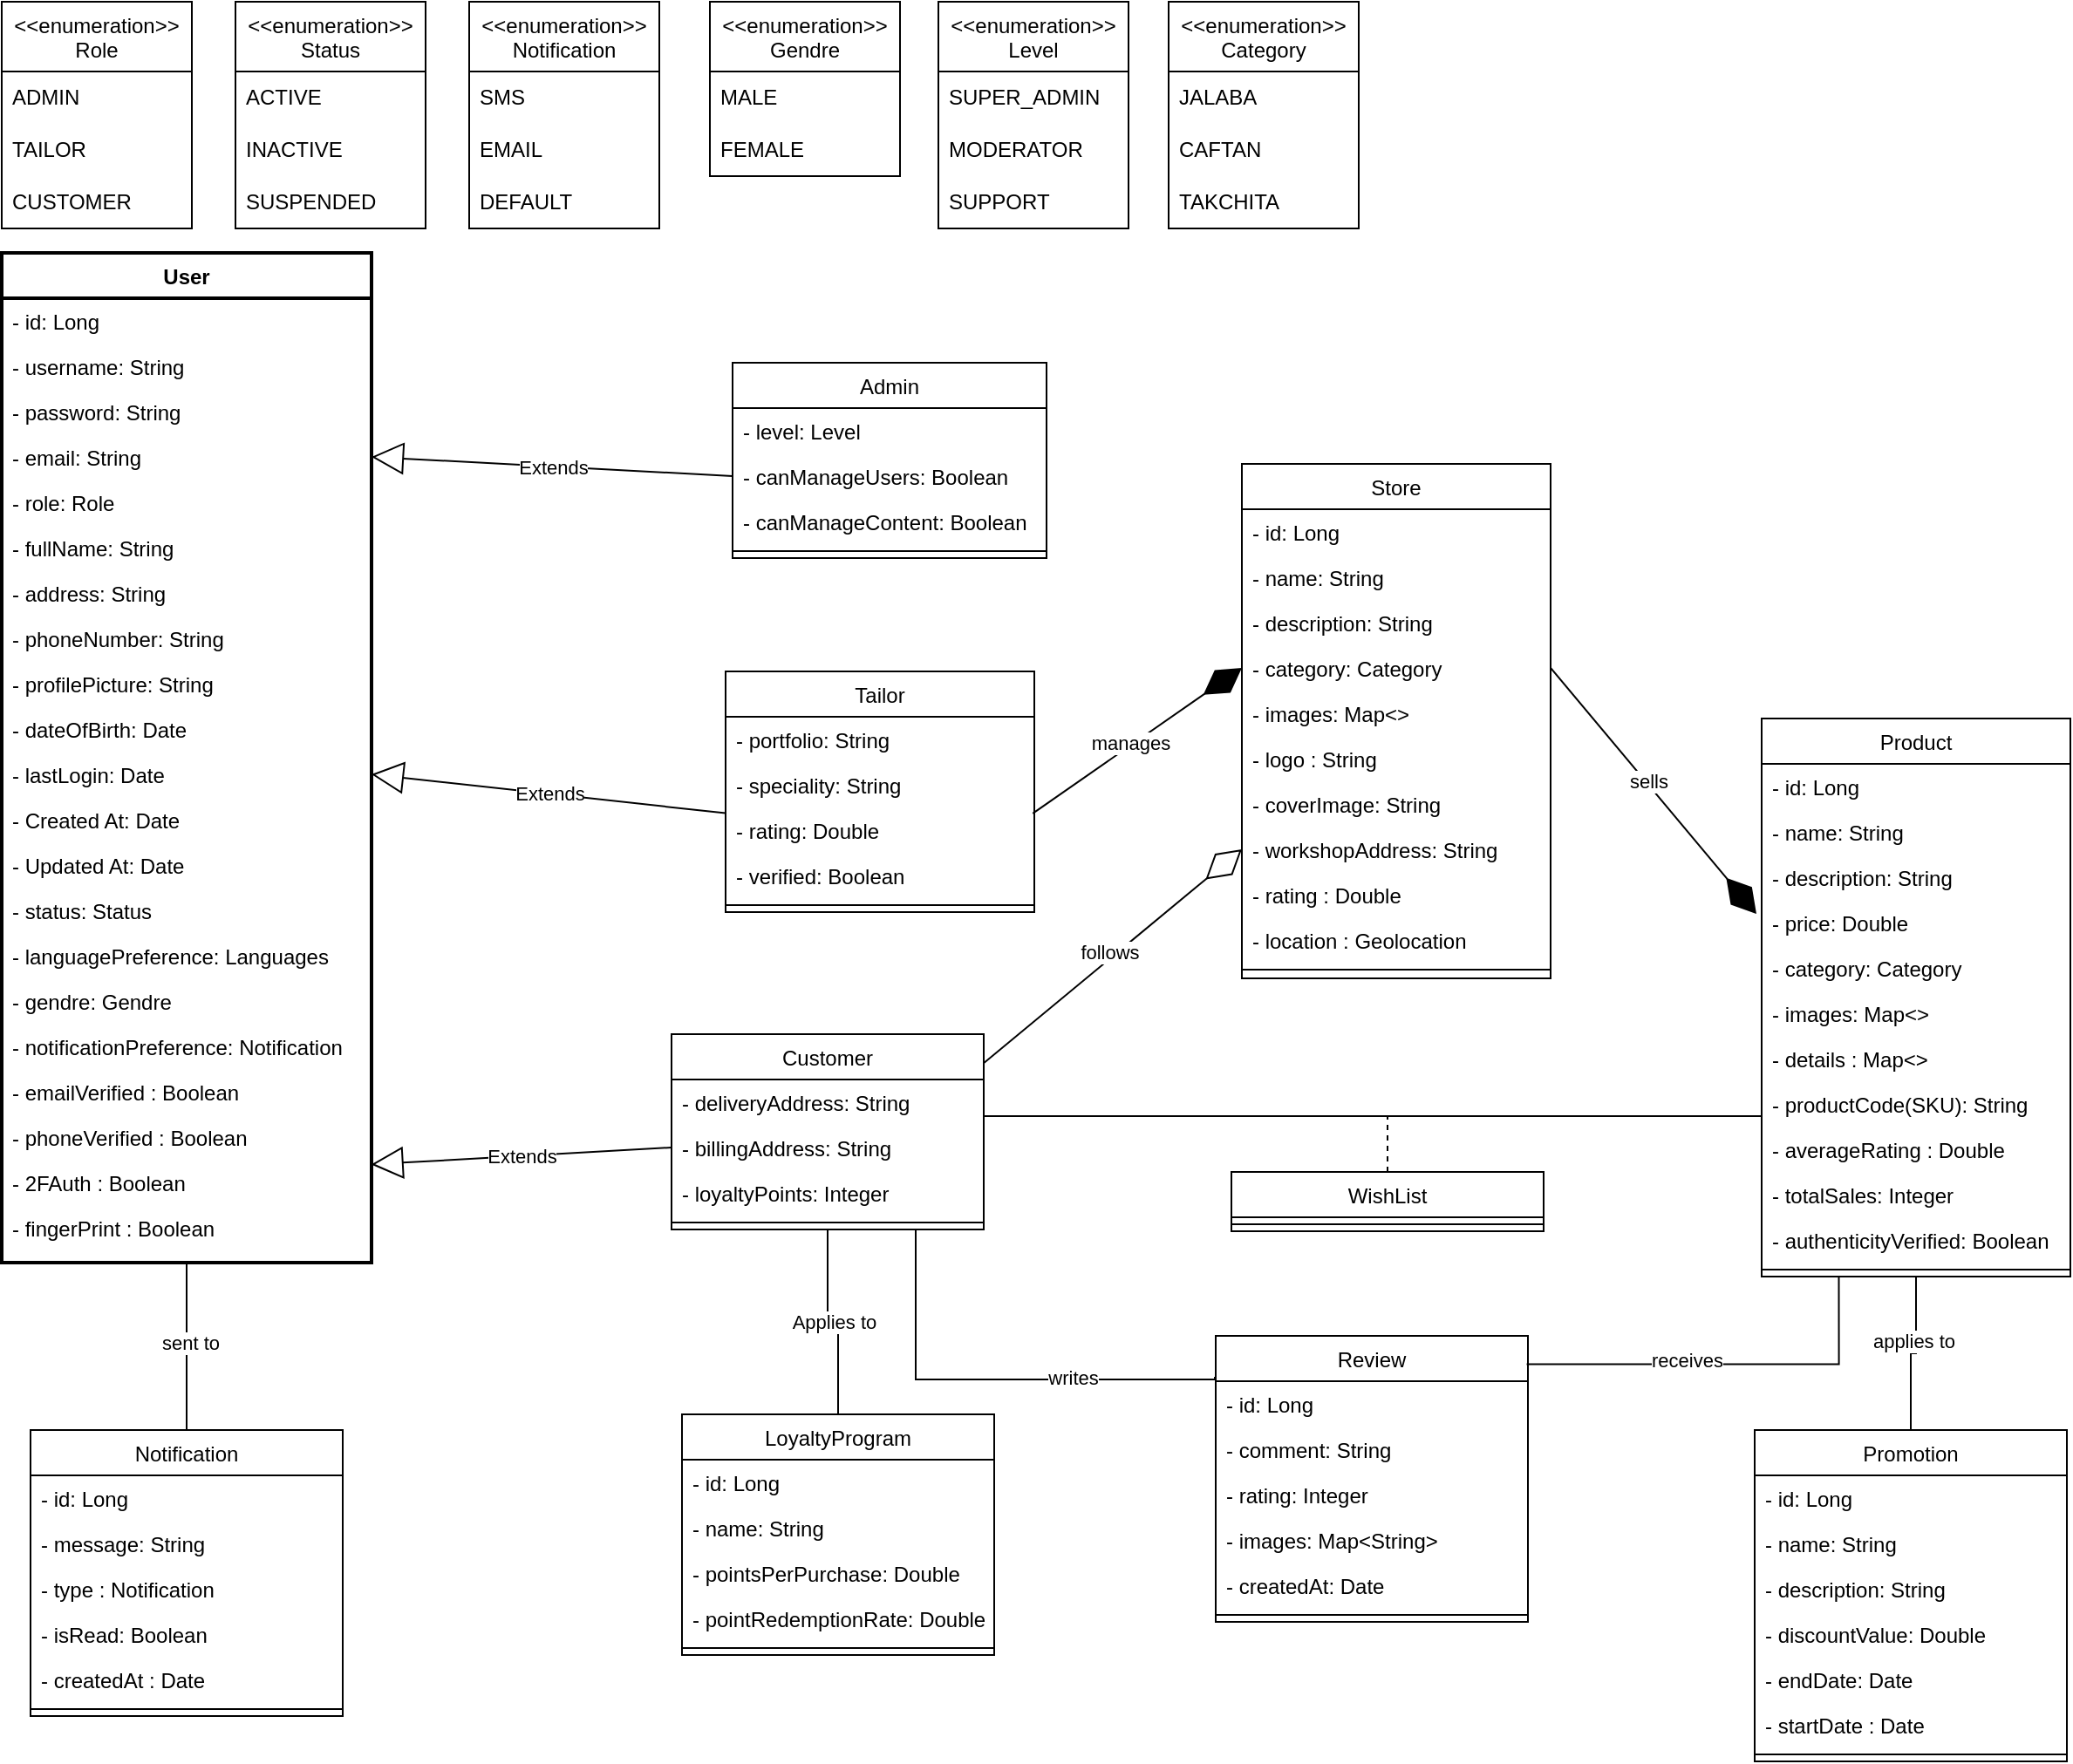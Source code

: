 <mxfile version="24.7.6">
  <diagram id="C5RBs43oDa-KdzZeNtuy" name="Page-1">
    <mxGraphModel dx="1658" dy="1016" grid="0" gridSize="10" guides="1" tooltips="1" connect="1" arrows="1" fold="1" page="1" pageScale="1" pageWidth="2000" pageHeight="2000" background="#FFFFFF" math="0" shadow="0">
      <root>
        <mxCell id="WIyWlLk6GJQsqaUBKTNV-0" />
        <mxCell id="WIyWlLk6GJQsqaUBKTNV-1" parent="WIyWlLk6GJQsqaUBKTNV-0" />
        <mxCell id="zkfFHV4jXpPFQw0GAbJ--0" value="User" style="swimlane;fontStyle=1;align=center;verticalAlign=top;childLayout=stackLayout;horizontal=1;startSize=26;horizontalStack=0;resizeParent=1;resizeLast=0;collapsible=1;marginBottom=0;rounded=0;shadow=0;strokeWidth=2;labelBackgroundColor=none;gradientColor=none;swimlaneFillColor=none;fillStyle=auto;glass=0;textShadow=0;fontSize=12;" parent="WIyWlLk6GJQsqaUBKTNV-1" vertex="1">
          <mxGeometry x="45" y="153" width="212" height="579" as="geometry">
            <mxRectangle x="230" y="140" width="160" height="26" as="alternateBounds" />
          </mxGeometry>
        </mxCell>
        <mxCell id="zkfFHV4jXpPFQw0GAbJ--1" value="- id: Long " style="text;align=left;verticalAlign=top;spacingLeft=4;spacingRight=4;overflow=hidden;rotatable=0;points=[[0,0.5],[1,0.5]];portConstraint=eastwest;labelBackgroundColor=none;" parent="zkfFHV4jXpPFQw0GAbJ--0" vertex="1">
          <mxGeometry y="26" width="212" height="26" as="geometry" />
        </mxCell>
        <mxCell id="zkfFHV4jXpPFQw0GAbJ--2" value="- username: String" style="text;align=left;verticalAlign=top;spacingLeft=4;spacingRight=4;overflow=hidden;rotatable=0;points=[[0,0.5],[1,0.5]];portConstraint=eastwest;rounded=0;shadow=0;html=0;labelBackgroundColor=none;" parent="zkfFHV4jXpPFQw0GAbJ--0" vertex="1">
          <mxGeometry y="52" width="212" height="26" as="geometry" />
        </mxCell>
        <mxCell id="zkfFHV4jXpPFQw0GAbJ--3" value="- password: String" style="text;align=left;verticalAlign=top;spacingLeft=4;spacingRight=4;overflow=hidden;rotatable=0;points=[[0,0.5],[1,0.5]];portConstraint=eastwest;rounded=0;shadow=0;html=0;labelBackgroundColor=none;" parent="zkfFHV4jXpPFQw0GAbJ--0" vertex="1">
          <mxGeometry y="78" width="212" height="26" as="geometry" />
        </mxCell>
        <mxCell id="QusYCV5jcES_Ll19iQB0-9" value="- email: String" style="text;align=left;verticalAlign=top;spacingLeft=4;spacingRight=4;overflow=hidden;rotatable=0;points=[[0,0.5],[1,0.5]];portConstraint=eastwest;rounded=0;shadow=0;html=0;labelBackgroundColor=none;" vertex="1" parent="zkfFHV4jXpPFQw0GAbJ--0">
          <mxGeometry y="104" width="212" height="26" as="geometry" />
        </mxCell>
        <mxCell id="QusYCV5jcES_Ll19iQB0-10" value="- role: Role" style="text;align=left;verticalAlign=top;spacingLeft=4;spacingRight=4;overflow=hidden;rotatable=0;points=[[0,0.5],[1,0.5]];portConstraint=eastwest;rounded=0;shadow=0;html=0;labelBackgroundColor=none;" vertex="1" parent="zkfFHV4jXpPFQw0GAbJ--0">
          <mxGeometry y="130" width="212" height="26" as="geometry" />
        </mxCell>
        <mxCell id="QusYCV5jcES_Ll19iQB0-12" value="- fullName: String" style="text;align=left;verticalAlign=top;spacingLeft=4;spacingRight=4;overflow=hidden;rotatable=0;points=[[0,0.5],[1,0.5]];portConstraint=eastwest;rounded=0;shadow=0;html=0;labelBackgroundColor=none;" vertex="1" parent="zkfFHV4jXpPFQw0GAbJ--0">
          <mxGeometry y="156" width="212" height="26" as="geometry" />
        </mxCell>
        <mxCell id="QusYCV5jcES_Ll19iQB0-11" value="- address: String" style="text;align=left;verticalAlign=top;spacingLeft=4;spacingRight=4;overflow=hidden;rotatable=0;points=[[0,0.5],[1,0.5]];portConstraint=eastwest;rounded=0;shadow=0;html=0;labelBackgroundColor=none;" vertex="1" parent="zkfFHV4jXpPFQw0GAbJ--0">
          <mxGeometry y="182" width="212" height="26" as="geometry" />
        </mxCell>
        <mxCell id="QusYCV5jcES_Ll19iQB0-13" value="- phoneNumber: String" style="text;align=left;verticalAlign=top;spacingLeft=4;spacingRight=4;overflow=hidden;rotatable=0;points=[[0,0.5],[1,0.5]];portConstraint=eastwest;rounded=0;shadow=0;html=0;labelBackgroundColor=none;" vertex="1" parent="zkfFHV4jXpPFQw0GAbJ--0">
          <mxGeometry y="208" width="212" height="26" as="geometry" />
        </mxCell>
        <mxCell id="QusYCV5jcES_Ll19iQB0-14" value="- profilePicture: String" style="text;align=left;verticalAlign=top;spacingLeft=4;spacingRight=4;overflow=hidden;rotatable=0;points=[[0,0.5],[1,0.5]];portConstraint=eastwest;rounded=0;shadow=0;html=0;labelBackgroundColor=none;" vertex="1" parent="zkfFHV4jXpPFQw0GAbJ--0">
          <mxGeometry y="234" width="212" height="26" as="geometry" />
        </mxCell>
        <mxCell id="QusYCV5jcES_Ll19iQB0-15" value="- dateOfBirth: Date" style="text;align=left;verticalAlign=top;spacingLeft=4;spacingRight=4;overflow=hidden;rotatable=0;points=[[0,0.5],[1,0.5]];portConstraint=eastwest;rounded=0;shadow=0;html=0;labelBackgroundColor=none;" vertex="1" parent="zkfFHV4jXpPFQw0GAbJ--0">
          <mxGeometry y="260" width="212" height="26" as="geometry" />
        </mxCell>
        <mxCell id="QusYCV5jcES_Ll19iQB0-16" value="- lastLogin: Date" style="text;align=left;verticalAlign=top;spacingLeft=4;spacingRight=4;overflow=hidden;rotatable=0;points=[[0,0.5],[1,0.5]];portConstraint=eastwest;rounded=0;shadow=0;html=0;labelBackgroundColor=none;" vertex="1" parent="zkfFHV4jXpPFQw0GAbJ--0">
          <mxGeometry y="286" width="212" height="26" as="geometry" />
        </mxCell>
        <mxCell id="QusYCV5jcES_Ll19iQB0-17" value="- Created At: Date" style="text;align=left;verticalAlign=top;spacingLeft=4;spacingRight=4;overflow=hidden;rotatable=0;points=[[0,0.5],[1,0.5]];portConstraint=eastwest;rounded=0;shadow=0;html=0;labelBackgroundColor=none;" vertex="1" parent="zkfFHV4jXpPFQw0GAbJ--0">
          <mxGeometry y="312" width="212" height="26" as="geometry" />
        </mxCell>
        <mxCell id="QusYCV5jcES_Ll19iQB0-18" value="- Updated At: Date" style="text;align=left;verticalAlign=top;spacingLeft=4;spacingRight=4;overflow=hidden;rotatable=0;points=[[0,0.5],[1,0.5]];portConstraint=eastwest;rounded=0;shadow=0;html=0;labelBackgroundColor=none;" vertex="1" parent="zkfFHV4jXpPFQw0GAbJ--0">
          <mxGeometry y="338" width="212" height="26" as="geometry" />
        </mxCell>
        <mxCell id="QusYCV5jcES_Ll19iQB0-19" value="- status: Status" style="text;align=left;verticalAlign=top;spacingLeft=4;spacingRight=4;overflow=hidden;rotatable=0;points=[[0,0.5],[1,0.5]];portConstraint=eastwest;rounded=0;shadow=0;html=0;labelBackgroundColor=none;" vertex="1" parent="zkfFHV4jXpPFQw0GAbJ--0">
          <mxGeometry y="364" width="212" height="26" as="geometry" />
        </mxCell>
        <mxCell id="QusYCV5jcES_Ll19iQB0-20" value="- languagePreference: Languages" style="text;align=left;verticalAlign=top;spacingLeft=4;spacingRight=4;overflow=hidden;rotatable=0;points=[[0,0.5],[1,0.5]];portConstraint=eastwest;rounded=0;shadow=0;html=0;labelBackgroundColor=none;" vertex="1" parent="zkfFHV4jXpPFQw0GAbJ--0">
          <mxGeometry y="390" width="212" height="26" as="geometry" />
        </mxCell>
        <mxCell id="QusYCV5jcES_Ll19iQB0-21" value="- gendre: Gendre" style="text;align=left;verticalAlign=top;spacingLeft=4;spacingRight=4;overflow=hidden;rotatable=0;points=[[0,0.5],[1,0.5]];portConstraint=eastwest;rounded=0;shadow=0;html=0;labelBackgroundColor=none;" vertex="1" parent="zkfFHV4jXpPFQw0GAbJ--0">
          <mxGeometry y="416" width="212" height="26" as="geometry" />
        </mxCell>
        <mxCell id="QusYCV5jcES_Ll19iQB0-22" value="- notificationPreference: Notification" style="text;align=left;verticalAlign=top;spacingLeft=4;spacingRight=4;overflow=hidden;rotatable=0;points=[[0,0.5],[1,0.5]];portConstraint=eastwest;rounded=0;shadow=0;html=0;labelBackgroundColor=none;" vertex="1" parent="zkfFHV4jXpPFQw0GAbJ--0">
          <mxGeometry y="442" width="212" height="26" as="geometry" />
        </mxCell>
        <mxCell id="QusYCV5jcES_Ll19iQB0-23" value="- emailVerified : Boolean&#xa;" style="text;align=left;verticalAlign=top;spacingLeft=4;spacingRight=4;overflow=hidden;rotatable=0;points=[[0,0.5],[1,0.5]];portConstraint=eastwest;rounded=0;shadow=0;html=0;labelBackgroundColor=none;" vertex="1" parent="zkfFHV4jXpPFQw0GAbJ--0">
          <mxGeometry y="468" width="212" height="26" as="geometry" />
        </mxCell>
        <mxCell id="QusYCV5jcES_Ll19iQB0-24" value="- phoneVerified : Boolean&#xa;" style="text;align=left;verticalAlign=top;spacingLeft=4;spacingRight=4;overflow=hidden;rotatable=0;points=[[0,0.5],[1,0.5]];portConstraint=eastwest;rounded=0;shadow=0;html=0;labelBackgroundColor=none;" vertex="1" parent="zkfFHV4jXpPFQw0GAbJ--0">
          <mxGeometry y="494" width="212" height="26" as="geometry" />
        </mxCell>
        <mxCell id="QusYCV5jcES_Ll19iQB0-25" value="- 2FAuth : Boolean&#xa;" style="text;align=left;verticalAlign=top;spacingLeft=4;spacingRight=4;overflow=hidden;rotatable=0;points=[[0,0.5],[1,0.5]];portConstraint=eastwest;rounded=0;shadow=0;html=0;labelBackgroundColor=none;" vertex="1" parent="zkfFHV4jXpPFQw0GAbJ--0">
          <mxGeometry y="520" width="212" height="26" as="geometry" />
        </mxCell>
        <mxCell id="QusYCV5jcES_Ll19iQB0-26" value="- fingerPrint : Boolean&#xa;" style="text;align=left;verticalAlign=top;spacingLeft=4;spacingRight=4;overflow=hidden;rotatable=0;points=[[0,0.5],[1,0.5]];portConstraint=eastwest;rounded=0;shadow=0;html=0;labelBackgroundColor=none;" vertex="1" parent="zkfFHV4jXpPFQw0GAbJ--0">
          <mxGeometry y="546" width="212" height="26" as="geometry" />
        </mxCell>
        <mxCell id="zkfFHV4jXpPFQw0GAbJ--6" value="Tailor" style="swimlane;fontStyle=0;align=center;verticalAlign=top;childLayout=stackLayout;horizontal=1;startSize=26;horizontalStack=0;resizeParent=1;resizeLast=0;collapsible=1;marginBottom=0;rounded=0;shadow=0;strokeWidth=1;labelBackgroundColor=none;" parent="WIyWlLk6GJQsqaUBKTNV-1" vertex="1">
          <mxGeometry x="460" y="393" width="177" height="138" as="geometry">
            <mxRectangle x="130" y="380" width="160" height="26" as="alternateBounds" />
          </mxGeometry>
        </mxCell>
        <mxCell id="QusYCV5jcES_Ll19iQB0-47" value="- portfolio: String" style="text;align=left;verticalAlign=top;spacingLeft=4;spacingRight=4;overflow=hidden;rotatable=0;points=[[0,0.5],[1,0.5]];portConstraint=eastwest;rounded=0;shadow=0;html=0;labelBackgroundColor=none;" vertex="1" parent="zkfFHV4jXpPFQw0GAbJ--6">
          <mxGeometry y="26" width="177" height="26" as="geometry" />
        </mxCell>
        <mxCell id="QusYCV5jcES_Ll19iQB0-48" value="- speciality: String" style="text;align=left;verticalAlign=top;spacingLeft=4;spacingRight=4;overflow=hidden;rotatable=0;points=[[0,0.5],[1,0.5]];portConstraint=eastwest;rounded=0;shadow=0;html=0;labelBackgroundColor=none;" vertex="1" parent="zkfFHV4jXpPFQw0GAbJ--6">
          <mxGeometry y="52" width="177" height="26" as="geometry" />
        </mxCell>
        <mxCell id="QusYCV5jcES_Ll19iQB0-50" value="- rating: Double" style="text;align=left;verticalAlign=top;spacingLeft=4;spacingRight=4;overflow=hidden;rotatable=0;points=[[0,0.5],[1,0.5]];portConstraint=eastwest;rounded=0;shadow=0;html=0;labelBackgroundColor=none;" vertex="1" parent="zkfFHV4jXpPFQw0GAbJ--6">
          <mxGeometry y="78" width="177" height="26" as="geometry" />
        </mxCell>
        <mxCell id="QusYCV5jcES_Ll19iQB0-138" value="- verified: Boolean&#xa;&#xa;" style="text;align=left;verticalAlign=top;spacingLeft=4;spacingRight=4;overflow=hidden;rotatable=0;points=[[0,0.5],[1,0.5]];portConstraint=eastwest;rounded=0;shadow=0;html=0;labelBackgroundColor=none;" vertex="1" parent="zkfFHV4jXpPFQw0GAbJ--6">
          <mxGeometry y="104" width="177" height="26" as="geometry" />
        </mxCell>
        <mxCell id="zkfFHV4jXpPFQw0GAbJ--9" value="" style="line;html=1;strokeWidth=1;align=left;verticalAlign=middle;spacingTop=-1;spacingLeft=3;spacingRight=3;rotatable=0;labelPosition=right;points=[];portConstraint=eastwest;labelBackgroundColor=none;" parent="zkfFHV4jXpPFQw0GAbJ--6" vertex="1">
          <mxGeometry y="130" width="177" height="8" as="geometry" />
        </mxCell>
        <mxCell id="zkfFHV4jXpPFQw0GAbJ--13" value="Customer" style="swimlane;fontStyle=0;align=center;verticalAlign=top;childLayout=stackLayout;horizontal=1;startSize=26;horizontalStack=0;resizeParent=1;resizeLast=0;collapsible=1;marginBottom=0;rounded=0;shadow=0;strokeWidth=1;labelBackgroundColor=none;" parent="WIyWlLk6GJQsqaUBKTNV-1" vertex="1">
          <mxGeometry x="429" y="601" width="179" height="112" as="geometry">
            <mxRectangle x="340" y="380" width="170" height="26" as="alternateBounds" />
          </mxGeometry>
        </mxCell>
        <mxCell id="QusYCV5jcES_Ll19iQB0-51" value="- deliveryAddress: String" style="text;align=left;verticalAlign=top;spacingLeft=4;spacingRight=4;overflow=hidden;rotatable=0;points=[[0,0.5],[1,0.5]];portConstraint=eastwest;rounded=0;shadow=0;html=0;labelBackgroundColor=none;" vertex="1" parent="zkfFHV4jXpPFQw0GAbJ--13">
          <mxGeometry y="26" width="179" height="26" as="geometry" />
        </mxCell>
        <mxCell id="QusYCV5jcES_Ll19iQB0-53" value="- billingAddress: String&#xa;&#xa;" style="text;align=left;verticalAlign=top;spacingLeft=4;spacingRight=4;overflow=hidden;rotatable=0;points=[[0,0.5],[1,0.5]];portConstraint=eastwest;rounded=0;shadow=0;html=0;labelBackgroundColor=none;" vertex="1" parent="zkfFHV4jXpPFQw0GAbJ--13">
          <mxGeometry y="52" width="179" height="26" as="geometry" />
        </mxCell>
        <mxCell id="QusYCV5jcES_Ll19iQB0-52" value="- loyaltyPoints: Integer" style="text;align=left;verticalAlign=top;spacingLeft=4;spacingRight=4;overflow=hidden;rotatable=0;points=[[0,0.5],[1,0.5]];portConstraint=eastwest;rounded=0;shadow=0;html=0;labelBackgroundColor=none;" vertex="1" parent="zkfFHV4jXpPFQw0GAbJ--13">
          <mxGeometry y="78" width="179" height="26" as="geometry" />
        </mxCell>
        <mxCell id="zkfFHV4jXpPFQw0GAbJ--15" value="" style="line;html=1;strokeWidth=1;align=left;verticalAlign=middle;spacingTop=-1;spacingLeft=3;spacingRight=3;rotatable=0;labelPosition=right;points=[];portConstraint=eastwest;labelBackgroundColor=none;" parent="zkfFHV4jXpPFQw0GAbJ--13" vertex="1">
          <mxGeometry y="104" width="179" height="8" as="geometry" />
        </mxCell>
        <mxCell id="QusYCV5jcES_Ll19iQB0-30" value="Admin&#xa;" style="swimlane;fontStyle=0;align=center;verticalAlign=top;childLayout=stackLayout;horizontal=1;startSize=26;horizontalStack=0;resizeParent=1;resizeLast=0;collapsible=1;marginBottom=0;rounded=0;shadow=0;strokeWidth=1;labelBackgroundColor=none;" vertex="1" parent="WIyWlLk6GJQsqaUBKTNV-1">
          <mxGeometry x="464" y="216" width="180" height="112" as="geometry">
            <mxRectangle x="375" y="151" width="160" height="26" as="alternateBounds" />
          </mxGeometry>
        </mxCell>
        <mxCell id="QusYCV5jcES_Ll19iQB0-45" value="- level: Level" style="text;align=left;verticalAlign=top;spacingLeft=4;spacingRight=4;overflow=hidden;rotatable=0;points=[[0,0.5],[1,0.5]];portConstraint=eastwest;rounded=0;shadow=0;html=0;labelBackgroundColor=none;" vertex="1" parent="QusYCV5jcES_Ll19iQB0-30">
          <mxGeometry y="26" width="180" height="26" as="geometry" />
        </mxCell>
        <mxCell id="QusYCV5jcES_Ll19iQB0-46" value="- canManageUsers: Boolean" style="text;align=left;verticalAlign=top;spacingLeft=4;spacingRight=4;overflow=hidden;rotatable=0;points=[[0,0.5],[1,0.5]];portConstraint=eastwest;rounded=0;shadow=0;html=0;labelBackgroundColor=none;" vertex="1" parent="QusYCV5jcES_Ll19iQB0-30">
          <mxGeometry y="52" width="180" height="26" as="geometry" />
        </mxCell>
        <mxCell id="QusYCV5jcES_Ll19iQB0-44" value="- canManageContent: Boolean" style="text;align=left;verticalAlign=top;spacingLeft=4;spacingRight=4;overflow=hidden;rotatable=0;points=[[0,0.5],[1,0.5]];portConstraint=eastwest;rounded=0;shadow=0;html=0;labelBackgroundColor=none;" vertex="1" parent="QusYCV5jcES_Ll19iQB0-30">
          <mxGeometry y="78" width="180" height="26" as="geometry" />
        </mxCell>
        <mxCell id="QusYCV5jcES_Ll19iQB0-33" value="" style="line;html=1;strokeWidth=1;align=left;verticalAlign=middle;spacingTop=-1;spacingLeft=3;spacingRight=3;rotatable=0;labelPosition=right;points=[];portConstraint=eastwest;labelBackgroundColor=none;" vertex="1" parent="QusYCV5jcES_Ll19iQB0-30">
          <mxGeometry y="104" width="180" height="8" as="geometry" />
        </mxCell>
        <mxCell id="QusYCV5jcES_Ll19iQB0-56" value="Extends" style="endArrow=block;endSize=16;endFill=0;html=1;rounded=0;exitX=0;exitY=0.5;exitDx=0;exitDy=0;entryX=1;entryY=0.5;entryDx=0;entryDy=0;" edge="1" parent="WIyWlLk6GJQsqaUBKTNV-1" source="QusYCV5jcES_Ll19iQB0-46" target="QusYCV5jcES_Ll19iQB0-9">
          <mxGeometry width="160" relative="1" as="geometry">
            <mxPoint x="340" y="181" as="sourcePoint" />
            <mxPoint x="500" y="181" as="targetPoint" />
          </mxGeometry>
        </mxCell>
        <mxCell id="QusYCV5jcES_Ll19iQB0-57" value="Extends" style="endArrow=block;endSize=16;endFill=0;html=1;rounded=0;entryX=1;entryY=0.5;entryDx=0;entryDy=0;" edge="1" parent="WIyWlLk6GJQsqaUBKTNV-1" target="QusYCV5jcES_Ll19iQB0-16">
          <mxGeometry width="160" relative="1" as="geometry">
            <mxPoint x="460" y="474.285" as="sourcePoint" />
            <mxPoint x="373" y="434" as="targetPoint" />
          </mxGeometry>
        </mxCell>
        <mxCell id="QusYCV5jcES_Ll19iQB0-58" value="Extends" style="endArrow=block;endSize=16;endFill=0;html=1;rounded=0;entryX=0.999;entryY=0.104;entryDx=0;entryDy=0;entryPerimeter=0;exitX=0;exitY=0.5;exitDx=0;exitDy=0;" edge="1" parent="WIyWlLk6GJQsqaUBKTNV-1" source="QusYCV5jcES_Ll19iQB0-53" target="QusYCV5jcES_Ll19iQB0-25">
          <mxGeometry width="160" relative="1" as="geometry">
            <mxPoint x="213" y="434" as="sourcePoint" />
            <mxPoint x="373" y="434" as="targetPoint" />
          </mxGeometry>
        </mxCell>
        <mxCell id="QusYCV5jcES_Ll19iQB0-59" value="&amp;lt;&amp;lt;enumeration&amp;gt;&amp;gt;&lt;div&gt;Role&lt;/div&gt;" style="swimlane;fontStyle=0;align=center;verticalAlign=top;childLayout=stackLayout;horizontal=1;startSize=40;horizontalStack=0;resizeParent=1;resizeParentMax=0;resizeLast=0;collapsible=0;marginBottom=0;html=1;whiteSpace=wrap;" vertex="1" parent="WIyWlLk6GJQsqaUBKTNV-1">
          <mxGeometry x="45" y="9" width="109" height="130" as="geometry" />
        </mxCell>
        <mxCell id="QusYCV5jcES_Ll19iQB0-60" value="ADMIN" style="text;html=1;strokeColor=none;fillColor=none;align=left;verticalAlign=middle;spacingLeft=4;spacingRight=4;overflow=hidden;rotatable=0;points=[[0,0.5],[1,0.5]];portConstraint=eastwest;whiteSpace=wrap;" vertex="1" parent="QusYCV5jcES_Ll19iQB0-59">
          <mxGeometry y="40" width="109" height="30" as="geometry" />
        </mxCell>
        <mxCell id="QusYCV5jcES_Ll19iQB0-61" value="TAILOR" style="text;html=1;strokeColor=none;fillColor=none;align=left;verticalAlign=middle;spacingLeft=4;spacingRight=4;overflow=hidden;rotatable=0;points=[[0,0.5],[1,0.5]];portConstraint=eastwest;whiteSpace=wrap;" vertex="1" parent="QusYCV5jcES_Ll19iQB0-59">
          <mxGeometry y="70" width="109" height="30" as="geometry" />
        </mxCell>
        <mxCell id="QusYCV5jcES_Ll19iQB0-62" value="CUSTOMER" style="text;html=1;strokeColor=none;fillColor=none;align=left;verticalAlign=middle;spacingLeft=4;spacingRight=4;overflow=hidden;rotatable=0;points=[[0,0.5],[1,0.5]];portConstraint=eastwest;whiteSpace=wrap;" vertex="1" parent="QusYCV5jcES_Ll19iQB0-59">
          <mxGeometry y="100" width="109" height="30" as="geometry" />
        </mxCell>
        <mxCell id="QusYCV5jcES_Ll19iQB0-64" value="&amp;lt;&amp;lt;enumeration&amp;gt;&amp;gt;&lt;div&gt;Status&lt;/div&gt;&lt;div&gt;&lt;br&gt;&lt;/div&gt;" style="swimlane;fontStyle=0;align=center;verticalAlign=top;childLayout=stackLayout;horizontal=1;startSize=40;horizontalStack=0;resizeParent=1;resizeParentMax=0;resizeLast=0;collapsible=0;marginBottom=0;html=1;whiteSpace=wrap;" vertex="1" parent="WIyWlLk6GJQsqaUBKTNV-1">
          <mxGeometry x="179" y="9" width="109" height="130" as="geometry" />
        </mxCell>
        <mxCell id="QusYCV5jcES_Ll19iQB0-65" value="ACTIVE&lt;span style=&quot;white-space: pre;&quot;&gt;&#x9;&lt;/span&gt;" style="text;html=1;strokeColor=none;fillColor=none;align=left;verticalAlign=middle;spacingLeft=4;spacingRight=4;overflow=hidden;rotatable=0;points=[[0,0.5],[1,0.5]];portConstraint=eastwest;whiteSpace=wrap;" vertex="1" parent="QusYCV5jcES_Ll19iQB0-64">
          <mxGeometry y="40" width="109" height="30" as="geometry" />
        </mxCell>
        <mxCell id="QusYCV5jcES_Ll19iQB0-66" value="INACTIVE" style="text;html=1;strokeColor=none;fillColor=none;align=left;verticalAlign=middle;spacingLeft=4;spacingRight=4;overflow=hidden;rotatable=0;points=[[0,0.5],[1,0.5]];portConstraint=eastwest;whiteSpace=wrap;" vertex="1" parent="QusYCV5jcES_Ll19iQB0-64">
          <mxGeometry y="70" width="109" height="30" as="geometry" />
        </mxCell>
        <mxCell id="QusYCV5jcES_Ll19iQB0-67" value="SUSPENDED" style="text;html=1;strokeColor=none;fillColor=none;align=left;verticalAlign=middle;spacingLeft=4;spacingRight=4;overflow=hidden;rotatable=0;points=[[0,0.5],[1,0.5]];portConstraint=eastwest;whiteSpace=wrap;" vertex="1" parent="QusYCV5jcES_Ll19iQB0-64">
          <mxGeometry y="100" width="109" height="30" as="geometry" />
        </mxCell>
        <mxCell id="QusYCV5jcES_Ll19iQB0-68" value="&amp;lt;&amp;lt;enumeration&amp;gt;&amp;gt;&lt;div&gt;Notification&lt;/div&gt;" style="swimlane;fontStyle=0;align=center;verticalAlign=top;childLayout=stackLayout;horizontal=1;startSize=40;horizontalStack=0;resizeParent=1;resizeParentMax=0;resizeLast=0;collapsible=0;marginBottom=0;html=1;whiteSpace=wrap;" vertex="1" parent="WIyWlLk6GJQsqaUBKTNV-1">
          <mxGeometry x="313" y="9" width="109" height="130" as="geometry" />
        </mxCell>
        <mxCell id="QusYCV5jcES_Ll19iQB0-69" value="SMS" style="text;html=1;strokeColor=none;fillColor=none;align=left;verticalAlign=middle;spacingLeft=4;spacingRight=4;overflow=hidden;rotatable=0;points=[[0,0.5],[1,0.5]];portConstraint=eastwest;whiteSpace=wrap;" vertex="1" parent="QusYCV5jcES_Ll19iQB0-68">
          <mxGeometry y="40" width="109" height="30" as="geometry" />
        </mxCell>
        <mxCell id="QusYCV5jcES_Ll19iQB0-70" value="EMAIL" style="text;html=1;strokeColor=none;fillColor=none;align=left;verticalAlign=middle;spacingLeft=4;spacingRight=4;overflow=hidden;rotatable=0;points=[[0,0.5],[1,0.5]];portConstraint=eastwest;whiteSpace=wrap;" vertex="1" parent="QusYCV5jcES_Ll19iQB0-68">
          <mxGeometry y="70" width="109" height="30" as="geometry" />
        </mxCell>
        <mxCell id="QusYCV5jcES_Ll19iQB0-71" value="DEFAULT" style="text;html=1;strokeColor=none;fillColor=none;align=left;verticalAlign=middle;spacingLeft=4;spacingRight=4;overflow=hidden;rotatable=0;points=[[0,0.5],[1,0.5]];portConstraint=eastwest;whiteSpace=wrap;" vertex="1" parent="QusYCV5jcES_Ll19iQB0-68">
          <mxGeometry y="100" width="109" height="30" as="geometry" />
        </mxCell>
        <mxCell id="QusYCV5jcES_Ll19iQB0-72" value="&amp;lt;&amp;lt;enumeration&amp;gt;&amp;gt;&lt;div&gt;Gendre&lt;/div&gt;" style="swimlane;fontStyle=0;align=center;verticalAlign=top;childLayout=stackLayout;horizontal=1;startSize=40;horizontalStack=0;resizeParent=1;resizeParentMax=0;resizeLast=0;collapsible=0;marginBottom=0;html=1;whiteSpace=wrap;" vertex="1" parent="WIyWlLk6GJQsqaUBKTNV-1">
          <mxGeometry x="451" y="9" width="109" height="100" as="geometry" />
        </mxCell>
        <mxCell id="QusYCV5jcES_Ll19iQB0-73" value="MALE" style="text;html=1;strokeColor=none;fillColor=none;align=left;verticalAlign=middle;spacingLeft=4;spacingRight=4;overflow=hidden;rotatable=0;points=[[0,0.5],[1,0.5]];portConstraint=eastwest;whiteSpace=wrap;" vertex="1" parent="QusYCV5jcES_Ll19iQB0-72">
          <mxGeometry y="40" width="109" height="30" as="geometry" />
        </mxCell>
        <mxCell id="QusYCV5jcES_Ll19iQB0-74" value="FEMALE" style="text;html=1;strokeColor=none;fillColor=none;align=left;verticalAlign=middle;spacingLeft=4;spacingRight=4;overflow=hidden;rotatable=0;points=[[0,0.5],[1,0.5]];portConstraint=eastwest;whiteSpace=wrap;" vertex="1" parent="QusYCV5jcES_Ll19iQB0-72">
          <mxGeometry y="70" width="109" height="30" as="geometry" />
        </mxCell>
        <mxCell id="QusYCV5jcES_Ll19iQB0-76" value="&amp;lt;&amp;lt;enumeration&amp;gt;&amp;gt;&lt;div&gt;Level&lt;/div&gt;" style="swimlane;fontStyle=0;align=center;verticalAlign=top;childLayout=stackLayout;horizontal=1;startSize=40;horizontalStack=0;resizeParent=1;resizeParentMax=0;resizeLast=0;collapsible=0;marginBottom=0;html=1;whiteSpace=wrap;" vertex="1" parent="WIyWlLk6GJQsqaUBKTNV-1">
          <mxGeometry x="582" y="9" width="109" height="130" as="geometry" />
        </mxCell>
        <mxCell id="QusYCV5jcES_Ll19iQB0-77" value="SUPER_ADMIN" style="text;html=1;strokeColor=none;fillColor=none;align=left;verticalAlign=middle;spacingLeft=4;spacingRight=4;overflow=hidden;rotatable=0;points=[[0,0.5],[1,0.5]];portConstraint=eastwest;whiteSpace=wrap;" vertex="1" parent="QusYCV5jcES_Ll19iQB0-76">
          <mxGeometry y="40" width="109" height="30" as="geometry" />
        </mxCell>
        <mxCell id="QusYCV5jcES_Ll19iQB0-78" value="MODERATOR" style="text;html=1;strokeColor=none;fillColor=none;align=left;verticalAlign=middle;spacingLeft=4;spacingRight=4;overflow=hidden;rotatable=0;points=[[0,0.5],[1,0.5]];portConstraint=eastwest;whiteSpace=wrap;" vertex="1" parent="QusYCV5jcES_Ll19iQB0-76">
          <mxGeometry y="70" width="109" height="30" as="geometry" />
        </mxCell>
        <mxCell id="QusYCV5jcES_Ll19iQB0-79" value="SUPPORT" style="text;html=1;strokeColor=none;fillColor=none;align=left;verticalAlign=middle;spacingLeft=4;spacingRight=4;overflow=hidden;rotatable=0;points=[[0,0.5],[1,0.5]];portConstraint=eastwest;whiteSpace=wrap;" vertex="1" parent="QusYCV5jcES_Ll19iQB0-76">
          <mxGeometry y="100" width="109" height="30" as="geometry" />
        </mxCell>
        <mxCell id="QusYCV5jcES_Ll19iQB0-80" value="Product" style="swimlane;fontStyle=0;align=center;verticalAlign=top;childLayout=stackLayout;horizontal=1;startSize=26;horizontalStack=0;resizeParent=1;resizeLast=0;collapsible=1;marginBottom=0;rounded=0;shadow=0;strokeWidth=1;labelBackgroundColor=none;" vertex="1" parent="WIyWlLk6GJQsqaUBKTNV-1">
          <mxGeometry x="1054" y="420" width="177" height="320" as="geometry">
            <mxRectangle x="130" y="380" width="160" height="26" as="alternateBounds" />
          </mxGeometry>
        </mxCell>
        <mxCell id="QusYCV5jcES_Ll19iQB0-81" value="- id: Long" style="text;align=left;verticalAlign=top;spacingLeft=4;spacingRight=4;overflow=hidden;rotatable=0;points=[[0,0.5],[1,0.5]];portConstraint=eastwest;rounded=0;shadow=0;html=0;labelBackgroundColor=none;" vertex="1" parent="QusYCV5jcES_Ll19iQB0-80">
          <mxGeometry y="26" width="177" height="26" as="geometry" />
        </mxCell>
        <mxCell id="QusYCV5jcES_Ll19iQB0-82" value="- name: String" style="text;align=left;verticalAlign=top;spacingLeft=4;spacingRight=4;overflow=hidden;rotatable=0;points=[[0,0.5],[1,0.5]];portConstraint=eastwest;rounded=0;shadow=0;html=0;labelBackgroundColor=none;" vertex="1" parent="QusYCV5jcES_Ll19iQB0-80">
          <mxGeometry y="52" width="177" height="26" as="geometry" />
        </mxCell>
        <mxCell id="QusYCV5jcES_Ll19iQB0-83" value="- description: String&#xa;" style="text;align=left;verticalAlign=top;spacingLeft=4;spacingRight=4;overflow=hidden;rotatable=0;points=[[0,0.5],[1,0.5]];portConstraint=eastwest;rounded=0;shadow=0;html=0;labelBackgroundColor=none;" vertex="1" parent="QusYCV5jcES_Ll19iQB0-80">
          <mxGeometry y="78" width="177" height="26" as="geometry" />
        </mxCell>
        <mxCell id="QusYCV5jcES_Ll19iQB0-84" value="- price: Double" style="text;align=left;verticalAlign=top;spacingLeft=4;spacingRight=4;overflow=hidden;rotatable=0;points=[[0,0.5],[1,0.5]];portConstraint=eastwest;rounded=0;shadow=0;html=0;labelBackgroundColor=none;" vertex="1" parent="QusYCV5jcES_Ll19iQB0-80">
          <mxGeometry y="104" width="177" height="26" as="geometry" />
        </mxCell>
        <mxCell id="QusYCV5jcES_Ll19iQB0-86" value="- category: Category" style="text;align=left;verticalAlign=top;spacingLeft=4;spacingRight=4;overflow=hidden;rotatable=0;points=[[0,0.5],[1,0.5]];portConstraint=eastwest;rounded=0;shadow=0;html=0;labelBackgroundColor=none;" vertex="1" parent="QusYCV5jcES_Ll19iQB0-80">
          <mxGeometry y="130" width="177" height="26" as="geometry" />
        </mxCell>
        <mxCell id="QusYCV5jcES_Ll19iQB0-91" value="- images: Map&lt;&gt;" style="text;align=left;verticalAlign=top;spacingLeft=4;spacingRight=4;overflow=hidden;rotatable=0;points=[[0,0.5],[1,0.5]];portConstraint=eastwest;rounded=0;shadow=0;html=0;labelBackgroundColor=none;" vertex="1" parent="QusYCV5jcES_Ll19iQB0-80">
          <mxGeometry y="156" width="177" height="26" as="geometry" />
        </mxCell>
        <mxCell id="QusYCV5jcES_Ll19iQB0-92" value="- details : Map&lt;&gt;" style="text;align=left;verticalAlign=top;spacingLeft=4;spacingRight=4;overflow=hidden;rotatable=0;points=[[0,0.5],[1,0.5]];portConstraint=eastwest;rounded=0;shadow=0;html=0;labelBackgroundColor=none;" vertex="1" parent="QusYCV5jcES_Ll19iQB0-80">
          <mxGeometry y="182" width="177" height="26" as="geometry" />
        </mxCell>
        <mxCell id="QusYCV5jcES_Ll19iQB0-95" value="- productCode(SKU): String" style="text;align=left;verticalAlign=top;spacingLeft=4;spacingRight=4;overflow=hidden;rotatable=0;points=[[0,0.5],[1,0.5]];portConstraint=eastwest;rounded=0;shadow=0;html=0;labelBackgroundColor=none;" vertex="1" parent="QusYCV5jcES_Ll19iQB0-80">
          <mxGeometry y="208" width="177" height="26" as="geometry" />
        </mxCell>
        <mxCell id="QusYCV5jcES_Ll19iQB0-96" value="- averageRating : Double" style="text;align=left;verticalAlign=top;spacingLeft=4;spacingRight=4;overflow=hidden;rotatable=0;points=[[0,0.5],[1,0.5]];portConstraint=eastwest;rounded=0;shadow=0;html=0;labelBackgroundColor=none;" vertex="1" parent="QusYCV5jcES_Ll19iQB0-80">
          <mxGeometry y="234" width="177" height="26" as="geometry" />
        </mxCell>
        <mxCell id="QusYCV5jcES_Ll19iQB0-97" value="- totalSales: Integer&#xa;&#xa;&#xa;" style="text;align=left;verticalAlign=top;spacingLeft=4;spacingRight=4;overflow=hidden;rotatable=0;points=[[0,0.5],[1,0.5]];portConstraint=eastwest;rounded=0;shadow=0;html=0;labelBackgroundColor=none;" vertex="1" parent="QusYCV5jcES_Ll19iQB0-80">
          <mxGeometry y="260" width="177" height="26" as="geometry" />
        </mxCell>
        <mxCell id="QusYCV5jcES_Ll19iQB0-124" value="- authenticityVerified: Boolean&#xa;&#xa;" style="text;align=left;verticalAlign=top;spacingLeft=4;spacingRight=4;overflow=hidden;rotatable=0;points=[[0,0.5],[1,0.5]];portConstraint=eastwest;rounded=0;shadow=0;html=0;labelBackgroundColor=none;" vertex="1" parent="QusYCV5jcES_Ll19iQB0-80">
          <mxGeometry y="286" width="177" height="26" as="geometry" />
        </mxCell>
        <mxCell id="QusYCV5jcES_Ll19iQB0-85" value="" style="line;html=1;strokeWidth=1;align=left;verticalAlign=middle;spacingTop=-1;spacingLeft=3;spacingRight=3;rotatable=0;labelPosition=right;points=[];portConstraint=eastwest;labelBackgroundColor=none;" vertex="1" parent="QusYCV5jcES_Ll19iQB0-80">
          <mxGeometry y="312" width="177" height="8" as="geometry" />
        </mxCell>
        <mxCell id="QusYCV5jcES_Ll19iQB0-87" value="&amp;lt;&amp;lt;enumeration&amp;gt;&amp;gt;&lt;div&gt;Category&lt;/div&gt;" style="swimlane;fontStyle=0;align=center;verticalAlign=top;childLayout=stackLayout;horizontal=1;startSize=40;horizontalStack=0;resizeParent=1;resizeParentMax=0;resizeLast=0;collapsible=0;marginBottom=0;html=1;whiteSpace=wrap;" vertex="1" parent="WIyWlLk6GJQsqaUBKTNV-1">
          <mxGeometry x="714" y="9" width="109" height="130" as="geometry" />
        </mxCell>
        <mxCell id="QusYCV5jcES_Ll19iQB0-88" value="JALABA" style="text;html=1;strokeColor=none;fillColor=none;align=left;verticalAlign=middle;spacingLeft=4;spacingRight=4;overflow=hidden;rotatable=0;points=[[0,0.5],[1,0.5]];portConstraint=eastwest;whiteSpace=wrap;" vertex="1" parent="QusYCV5jcES_Ll19iQB0-87">
          <mxGeometry y="40" width="109" height="30" as="geometry" />
        </mxCell>
        <mxCell id="QusYCV5jcES_Ll19iQB0-89" value="CAFTAN" style="text;html=1;strokeColor=none;fillColor=none;align=left;verticalAlign=middle;spacingLeft=4;spacingRight=4;overflow=hidden;rotatable=0;points=[[0,0.5],[1,0.5]];portConstraint=eastwest;whiteSpace=wrap;" vertex="1" parent="QusYCV5jcES_Ll19iQB0-87">
          <mxGeometry y="70" width="109" height="30" as="geometry" />
        </mxCell>
        <mxCell id="QusYCV5jcES_Ll19iQB0-167" value="TAKCHITA" style="text;html=1;strokeColor=none;fillColor=none;align=left;verticalAlign=middle;spacingLeft=4;spacingRight=4;overflow=hidden;rotatable=0;points=[[0,0.5],[1,0.5]];portConstraint=eastwest;whiteSpace=wrap;" vertex="1" parent="QusYCV5jcES_Ll19iQB0-87">
          <mxGeometry y="100" width="109" height="30" as="geometry" />
        </mxCell>
        <mxCell id="QusYCV5jcES_Ll19iQB0-127" value="Store" style="swimlane;fontStyle=0;align=center;verticalAlign=top;childLayout=stackLayout;horizontal=1;startSize=26;horizontalStack=0;resizeParent=1;resizeLast=0;collapsible=1;marginBottom=0;rounded=0;shadow=0;strokeWidth=1;labelBackgroundColor=none;" vertex="1" parent="WIyWlLk6GJQsqaUBKTNV-1">
          <mxGeometry x="756" y="274" width="177" height="295" as="geometry">
            <mxRectangle x="130" y="380" width="160" height="26" as="alternateBounds" />
          </mxGeometry>
        </mxCell>
        <mxCell id="QusYCV5jcES_Ll19iQB0-128" value="- id: Long" style="text;align=left;verticalAlign=top;spacingLeft=4;spacingRight=4;overflow=hidden;rotatable=0;points=[[0,0.5],[1,0.5]];portConstraint=eastwest;rounded=0;shadow=0;html=0;labelBackgroundColor=none;" vertex="1" parent="QusYCV5jcES_Ll19iQB0-127">
          <mxGeometry y="26" width="177" height="26" as="geometry" />
        </mxCell>
        <mxCell id="QusYCV5jcES_Ll19iQB0-129" value="- name: String" style="text;align=left;verticalAlign=top;spacingLeft=4;spacingRight=4;overflow=hidden;rotatable=0;points=[[0,0.5],[1,0.5]];portConstraint=eastwest;rounded=0;shadow=0;html=0;labelBackgroundColor=none;" vertex="1" parent="QusYCV5jcES_Ll19iQB0-127">
          <mxGeometry y="52" width="177" height="26" as="geometry" />
        </mxCell>
        <mxCell id="QusYCV5jcES_Ll19iQB0-130" value="- description: String&#xa;" style="text;align=left;verticalAlign=top;spacingLeft=4;spacingRight=4;overflow=hidden;rotatable=0;points=[[0,0.5],[1,0.5]];portConstraint=eastwest;rounded=0;shadow=0;html=0;labelBackgroundColor=none;" vertex="1" parent="QusYCV5jcES_Ll19iQB0-127">
          <mxGeometry y="78" width="177" height="26" as="geometry" />
        </mxCell>
        <mxCell id="QusYCV5jcES_Ll19iQB0-132" value="- category: Category" style="text;align=left;verticalAlign=top;spacingLeft=4;spacingRight=4;overflow=hidden;rotatable=0;points=[[0,0.5],[1,0.5]];portConstraint=eastwest;rounded=0;shadow=0;html=0;labelBackgroundColor=none;" vertex="1" parent="QusYCV5jcES_Ll19iQB0-127">
          <mxGeometry y="104" width="177" height="26" as="geometry" />
        </mxCell>
        <mxCell id="QusYCV5jcES_Ll19iQB0-133" value="- images: Map&lt;&gt;" style="text;align=left;verticalAlign=top;spacingLeft=4;spacingRight=4;overflow=hidden;rotatable=0;points=[[0,0.5],[1,0.5]];portConstraint=eastwest;rounded=0;shadow=0;html=0;labelBackgroundColor=none;" vertex="1" parent="QusYCV5jcES_Ll19iQB0-127">
          <mxGeometry y="130" width="177" height="26" as="geometry" />
        </mxCell>
        <mxCell id="QusYCV5jcES_Ll19iQB0-134" value="- logo : String" style="text;align=left;verticalAlign=top;spacingLeft=4;spacingRight=4;overflow=hidden;rotatable=0;points=[[0,0.5],[1,0.5]];portConstraint=eastwest;rounded=0;shadow=0;html=0;labelBackgroundColor=none;" vertex="1" parent="QusYCV5jcES_Ll19iQB0-127">
          <mxGeometry y="156" width="177" height="26" as="geometry" />
        </mxCell>
        <mxCell id="QusYCV5jcES_Ll19iQB0-135" value="- coverImage: String" style="text;align=left;verticalAlign=top;spacingLeft=4;spacingRight=4;overflow=hidden;rotatable=0;points=[[0,0.5],[1,0.5]];portConstraint=eastwest;rounded=0;shadow=0;html=0;labelBackgroundColor=none;" vertex="1" parent="QusYCV5jcES_Ll19iQB0-127">
          <mxGeometry y="182" width="177" height="26" as="geometry" />
        </mxCell>
        <mxCell id="QusYCV5jcES_Ll19iQB0-145" value="- workshopAddress: String" style="text;align=left;verticalAlign=top;spacingLeft=4;spacingRight=4;overflow=hidden;rotatable=0;points=[[0,0.5],[1,0.5]];portConstraint=eastwest;rounded=0;shadow=0;html=0;labelBackgroundColor=none;" vertex="1" parent="QusYCV5jcES_Ll19iQB0-127">
          <mxGeometry y="208" width="177" height="26" as="geometry" />
        </mxCell>
        <mxCell id="QusYCV5jcES_Ll19iQB0-136" value="- rating : Double" style="text;align=left;verticalAlign=top;spacingLeft=4;spacingRight=4;overflow=hidden;rotatable=0;points=[[0,0.5],[1,0.5]];portConstraint=eastwest;rounded=0;shadow=0;html=0;labelBackgroundColor=none;" vertex="1" parent="QusYCV5jcES_Ll19iQB0-127">
          <mxGeometry y="234" width="177" height="26" as="geometry" />
        </mxCell>
        <mxCell id="QusYCV5jcES_Ll19iQB0-137" value="- location : Geolocation" style="text;align=left;verticalAlign=top;spacingLeft=4;spacingRight=4;overflow=hidden;rotatable=0;points=[[0,0.5],[1,0.5]];portConstraint=eastwest;rounded=0;shadow=0;html=0;labelBackgroundColor=none;" vertex="1" parent="QusYCV5jcES_Ll19iQB0-127">
          <mxGeometry y="260" width="177" height="26" as="geometry" />
        </mxCell>
        <mxCell id="QusYCV5jcES_Ll19iQB0-139" value="" style="line;html=1;strokeWidth=1;align=left;verticalAlign=middle;spacingTop=-1;spacingLeft=3;spacingRight=3;rotatable=0;labelPosition=right;points=[];portConstraint=eastwest;labelBackgroundColor=none;" vertex="1" parent="QusYCV5jcES_Ll19iQB0-127">
          <mxGeometry y="286" width="177" height="8" as="geometry" />
        </mxCell>
        <mxCell id="QusYCV5jcES_Ll19iQB0-140" value="" style="endArrow=diamondThin;endFill=1;endSize=24;html=1;rounded=0;exitX=0.995;exitY=0.131;exitDx=0;exitDy=0;exitPerimeter=0;entryX=0;entryY=0.5;entryDx=0;entryDy=0;" edge="1" parent="WIyWlLk6GJQsqaUBKTNV-1" target="QusYCV5jcES_Ll19iQB0-132">
          <mxGeometry width="160" relative="1" as="geometry">
            <mxPoint x="636.115" y="474.406" as="sourcePoint" />
            <mxPoint x="784" y="527" as="targetPoint" />
          </mxGeometry>
        </mxCell>
        <mxCell id="QusYCV5jcES_Ll19iQB0-142" value="manages" style="edgeLabel;html=1;align=center;verticalAlign=middle;resizable=0;points=[];" vertex="1" connectable="0" parent="QusYCV5jcES_Ll19iQB0-140">
          <mxGeometry x="-0.062" y="2" relative="1" as="geometry">
            <mxPoint x="1" as="offset" />
          </mxGeometry>
        </mxCell>
        <mxCell id="QusYCV5jcES_Ll19iQB0-143" value="" style="endArrow=diamondThin;endFill=1;endSize=24;html=1;rounded=0;exitX=1;exitY=0.5;exitDx=0;exitDy=0;" edge="1" parent="WIyWlLk6GJQsqaUBKTNV-1" source="QusYCV5jcES_Ll19iQB0-132">
          <mxGeometry width="160" relative="1" as="geometry">
            <mxPoint x="783" y="598" as="sourcePoint" />
            <mxPoint x="1051" y="532" as="targetPoint" />
          </mxGeometry>
        </mxCell>
        <mxCell id="QusYCV5jcES_Ll19iQB0-144" value="sells" style="edgeLabel;html=1;align=center;verticalAlign=middle;resizable=0;points=[];" vertex="1" connectable="0" parent="QusYCV5jcES_Ll19iQB0-143">
          <mxGeometry x="-0.074" relative="1" as="geometry">
            <mxPoint x="1" as="offset" />
          </mxGeometry>
        </mxCell>
        <mxCell id="QusYCV5jcES_Ll19iQB0-156" style="edgeStyle=orthogonalEdgeStyle;rounded=0;orthogonalLoop=1;jettySize=auto;html=1;exitX=0.5;exitY=0;exitDx=0;exitDy=0;entryX=0.5;entryY=1;entryDx=0;entryDy=0;endArrow=none;endFill=0;" edge="1" parent="WIyWlLk6GJQsqaUBKTNV-1" source="QusYCV5jcES_Ll19iQB0-146" target="zkfFHV4jXpPFQw0GAbJ--0">
          <mxGeometry relative="1" as="geometry" />
        </mxCell>
        <mxCell id="QusYCV5jcES_Ll19iQB0-157" value="sent to" style="edgeLabel;html=1;align=center;verticalAlign=middle;resizable=0;points=[];" vertex="1" connectable="0" parent="QusYCV5jcES_Ll19iQB0-156">
          <mxGeometry x="0.051" y="-2" relative="1" as="geometry">
            <mxPoint as="offset" />
          </mxGeometry>
        </mxCell>
        <mxCell id="QusYCV5jcES_Ll19iQB0-146" value="Notification" style="swimlane;fontStyle=0;align=center;verticalAlign=top;childLayout=stackLayout;horizontal=1;startSize=26;horizontalStack=0;resizeParent=1;resizeLast=0;collapsible=1;marginBottom=0;rounded=0;shadow=0;strokeWidth=1;labelBackgroundColor=none;" vertex="1" parent="WIyWlLk6GJQsqaUBKTNV-1">
          <mxGeometry x="61.5" y="828" width="179" height="164" as="geometry">
            <mxRectangle x="340" y="380" width="170" height="26" as="alternateBounds" />
          </mxGeometry>
        </mxCell>
        <mxCell id="QusYCV5jcES_Ll19iQB0-147" value="- id: Long" style="text;align=left;verticalAlign=top;spacingLeft=4;spacingRight=4;overflow=hidden;rotatable=0;points=[[0,0.5],[1,0.5]];portConstraint=eastwest;rounded=0;shadow=0;html=0;labelBackgroundColor=none;" vertex="1" parent="QusYCV5jcES_Ll19iQB0-146">
          <mxGeometry y="26" width="179" height="26" as="geometry" />
        </mxCell>
        <mxCell id="QusYCV5jcES_Ll19iQB0-149" value="- message: String" style="text;align=left;verticalAlign=top;spacingLeft=4;spacingRight=4;overflow=hidden;rotatable=0;points=[[0,0.5],[1,0.5]];portConstraint=eastwest;rounded=0;shadow=0;html=0;labelBackgroundColor=none;" vertex="1" parent="QusYCV5jcES_Ll19iQB0-146">
          <mxGeometry y="52" width="179" height="26" as="geometry" />
        </mxCell>
        <mxCell id="QusYCV5jcES_Ll19iQB0-152" value="- type : Notification" style="text;align=left;verticalAlign=top;spacingLeft=4;spacingRight=4;overflow=hidden;rotatable=0;points=[[0,0.5],[1,0.5]];portConstraint=eastwest;rounded=0;shadow=0;html=0;labelBackgroundColor=none;" vertex="1" parent="QusYCV5jcES_Ll19iQB0-146">
          <mxGeometry y="78" width="179" height="26" as="geometry" />
        </mxCell>
        <mxCell id="QusYCV5jcES_Ll19iQB0-150" value="- isRead: Boolean" style="text;align=left;verticalAlign=top;spacingLeft=4;spacingRight=4;overflow=hidden;rotatable=0;points=[[0,0.5],[1,0.5]];portConstraint=eastwest;rounded=0;shadow=0;html=0;labelBackgroundColor=none;" vertex="1" parent="QusYCV5jcES_Ll19iQB0-146">
          <mxGeometry y="104" width="179" height="26" as="geometry" />
        </mxCell>
        <mxCell id="QusYCV5jcES_Ll19iQB0-153" value="- createdAt : Date" style="text;align=left;verticalAlign=top;spacingLeft=4;spacingRight=4;overflow=hidden;rotatable=0;points=[[0,0.5],[1,0.5]];portConstraint=eastwest;rounded=0;shadow=0;html=0;labelBackgroundColor=none;" vertex="1" parent="QusYCV5jcES_Ll19iQB0-146">
          <mxGeometry y="130" width="179" height="26" as="geometry" />
        </mxCell>
        <mxCell id="QusYCV5jcES_Ll19iQB0-151" value="" style="line;html=1;strokeWidth=1;align=left;verticalAlign=middle;spacingTop=-1;spacingLeft=3;spacingRight=3;rotatable=0;labelPosition=right;points=[];portConstraint=eastwest;labelBackgroundColor=none;" vertex="1" parent="QusYCV5jcES_Ll19iQB0-146">
          <mxGeometry y="156" width="179" height="8" as="geometry" />
        </mxCell>
        <mxCell id="QusYCV5jcES_Ll19iQB0-168" style="edgeStyle=orthogonalEdgeStyle;rounded=0;orthogonalLoop=1;jettySize=auto;html=1;exitX=0.5;exitY=0;exitDx=0;exitDy=0;entryX=0.5;entryY=1;entryDx=0;entryDy=0;startArrow=none;startFill=0;endArrow=none;endFill=0;" edge="1" parent="WIyWlLk6GJQsqaUBKTNV-1" source="QusYCV5jcES_Ll19iQB0-158" target="QusYCV5jcES_Ll19iQB0-80">
          <mxGeometry relative="1" as="geometry" />
        </mxCell>
        <mxCell id="QusYCV5jcES_Ll19iQB0-169" value="applies to" style="edgeLabel;html=1;align=center;verticalAlign=middle;resizable=0;points=[];" vertex="1" connectable="0" parent="QusYCV5jcES_Ll19iQB0-168">
          <mxGeometry x="0.177" y="2" relative="1" as="geometry">
            <mxPoint y="-1" as="offset" />
          </mxGeometry>
        </mxCell>
        <mxCell id="QusYCV5jcES_Ll19iQB0-158" value="Promotion" style="swimlane;fontStyle=0;align=center;verticalAlign=top;childLayout=stackLayout;horizontal=1;startSize=26;horizontalStack=0;resizeParent=1;resizeLast=0;collapsible=1;marginBottom=0;rounded=0;shadow=0;strokeWidth=1;labelBackgroundColor=none;" vertex="1" parent="WIyWlLk6GJQsqaUBKTNV-1">
          <mxGeometry x="1050" y="828" width="179" height="190" as="geometry">
            <mxRectangle x="340" y="380" width="170" height="26" as="alternateBounds" />
          </mxGeometry>
        </mxCell>
        <mxCell id="QusYCV5jcES_Ll19iQB0-159" value="- id: Long" style="text;align=left;verticalAlign=top;spacingLeft=4;spacingRight=4;overflow=hidden;rotatable=0;points=[[0,0.5],[1,0.5]];portConstraint=eastwest;rounded=0;shadow=0;html=0;labelBackgroundColor=none;" vertex="1" parent="QusYCV5jcES_Ll19iQB0-158">
          <mxGeometry y="26" width="179" height="26" as="geometry" />
        </mxCell>
        <mxCell id="QusYCV5jcES_Ll19iQB0-160" value="- name: String" style="text;align=left;verticalAlign=top;spacingLeft=4;spacingRight=4;overflow=hidden;rotatable=0;points=[[0,0.5],[1,0.5]];portConstraint=eastwest;rounded=0;shadow=0;html=0;labelBackgroundColor=none;" vertex="1" parent="QusYCV5jcES_Ll19iQB0-158">
          <mxGeometry y="52" width="179" height="26" as="geometry" />
        </mxCell>
        <mxCell id="QusYCV5jcES_Ll19iQB0-165" value="- description: String" style="text;align=left;verticalAlign=top;spacingLeft=4;spacingRight=4;overflow=hidden;rotatable=0;points=[[0,0.5],[1,0.5]];portConstraint=eastwest;rounded=0;shadow=0;html=0;labelBackgroundColor=none;" vertex="1" parent="QusYCV5jcES_Ll19iQB0-158">
          <mxGeometry y="78" width="179" height="26" as="geometry" />
        </mxCell>
        <mxCell id="QusYCV5jcES_Ll19iQB0-162" value="- discountValue: Double" style="text;align=left;verticalAlign=top;spacingLeft=4;spacingRight=4;overflow=hidden;rotatable=0;points=[[0,0.5],[1,0.5]];portConstraint=eastwest;rounded=0;shadow=0;html=0;labelBackgroundColor=none;" vertex="1" parent="QusYCV5jcES_Ll19iQB0-158">
          <mxGeometry y="104" width="179" height="26" as="geometry" />
        </mxCell>
        <mxCell id="QusYCV5jcES_Ll19iQB0-161" value="- endDate: Date" style="text;align=left;verticalAlign=top;spacingLeft=4;spacingRight=4;overflow=hidden;rotatable=0;points=[[0,0.5],[1,0.5]];portConstraint=eastwest;rounded=0;shadow=0;html=0;labelBackgroundColor=none;" vertex="1" parent="QusYCV5jcES_Ll19iQB0-158">
          <mxGeometry y="130" width="179" height="26" as="geometry" />
        </mxCell>
        <mxCell id="QusYCV5jcES_Ll19iQB0-163" value="- startDate : Date" style="text;align=left;verticalAlign=top;spacingLeft=4;spacingRight=4;overflow=hidden;rotatable=0;points=[[0,0.5],[1,0.5]];portConstraint=eastwest;rounded=0;shadow=0;html=0;labelBackgroundColor=none;" vertex="1" parent="QusYCV5jcES_Ll19iQB0-158">
          <mxGeometry y="156" width="179" height="26" as="geometry" />
        </mxCell>
        <mxCell id="QusYCV5jcES_Ll19iQB0-164" value="" style="line;html=1;strokeWidth=1;align=left;verticalAlign=middle;spacingTop=-1;spacingLeft=3;spacingRight=3;rotatable=0;labelPosition=right;points=[];portConstraint=eastwest;labelBackgroundColor=none;" vertex="1" parent="QusYCV5jcES_Ll19iQB0-158">
          <mxGeometry y="182" width="179" height="8" as="geometry" />
        </mxCell>
        <mxCell id="QusYCV5jcES_Ll19iQB0-178" value="Applies to" style="edgeStyle=orthogonalEdgeStyle;rounded=0;orthogonalLoop=1;jettySize=auto;html=1;exitX=0.5;exitY=0;exitDx=0;exitDy=0;entryX=0.5;entryY=1;entryDx=0;entryDy=0;endArrow=none;endFill=0;" edge="1" parent="WIyWlLk6GJQsqaUBKTNV-1" source="QusYCV5jcES_Ll19iQB0-170" target="zkfFHV4jXpPFQw0GAbJ--13">
          <mxGeometry relative="1" as="geometry" />
        </mxCell>
        <mxCell id="QusYCV5jcES_Ll19iQB0-170" value="LoyaltyProgram" style="swimlane;fontStyle=0;align=center;verticalAlign=top;childLayout=stackLayout;horizontal=1;startSize=26;horizontalStack=0;resizeParent=1;resizeLast=0;collapsible=1;marginBottom=0;rounded=0;shadow=0;strokeWidth=1;labelBackgroundColor=none;" vertex="1" parent="WIyWlLk6GJQsqaUBKTNV-1">
          <mxGeometry x="435" y="819" width="179" height="138" as="geometry">
            <mxRectangle x="340" y="380" width="170" height="26" as="alternateBounds" />
          </mxGeometry>
        </mxCell>
        <mxCell id="QusYCV5jcES_Ll19iQB0-171" value="- id: Long" style="text;align=left;verticalAlign=top;spacingLeft=4;spacingRight=4;overflow=hidden;rotatable=0;points=[[0,0.5],[1,0.5]];portConstraint=eastwest;rounded=0;shadow=0;html=0;labelBackgroundColor=none;" vertex="1" parent="QusYCV5jcES_Ll19iQB0-170">
          <mxGeometry y="26" width="179" height="26" as="geometry" />
        </mxCell>
        <mxCell id="QusYCV5jcES_Ll19iQB0-172" value="- name: String" style="text;align=left;verticalAlign=top;spacingLeft=4;spacingRight=4;overflow=hidden;rotatable=0;points=[[0,0.5],[1,0.5]];portConstraint=eastwest;rounded=0;shadow=0;html=0;labelBackgroundColor=none;" vertex="1" parent="QusYCV5jcES_Ll19iQB0-170">
          <mxGeometry y="52" width="179" height="26" as="geometry" />
        </mxCell>
        <mxCell id="QusYCV5jcES_Ll19iQB0-173" value="- pointsPerPurchase: Double" style="text;align=left;verticalAlign=top;spacingLeft=4;spacingRight=4;overflow=hidden;rotatable=0;points=[[0,0.5],[1,0.5]];portConstraint=eastwest;rounded=0;shadow=0;html=0;labelBackgroundColor=none;" vertex="1" parent="QusYCV5jcES_Ll19iQB0-170">
          <mxGeometry y="78" width="179" height="26" as="geometry" />
        </mxCell>
        <mxCell id="QusYCV5jcES_Ll19iQB0-174" value="- pointRedemptionRate: Double" style="text;align=left;verticalAlign=top;spacingLeft=4;spacingRight=4;overflow=hidden;rotatable=0;points=[[0,0.5],[1,0.5]];portConstraint=eastwest;rounded=0;shadow=0;html=0;labelBackgroundColor=none;" vertex="1" parent="QusYCV5jcES_Ll19iQB0-170">
          <mxGeometry y="104" width="179" height="26" as="geometry" />
        </mxCell>
        <mxCell id="QusYCV5jcES_Ll19iQB0-176" value="" style="line;html=1;strokeWidth=1;align=left;verticalAlign=middle;spacingTop=-1;spacingLeft=3;spacingRight=3;rotatable=0;labelPosition=right;points=[];portConstraint=eastwest;labelBackgroundColor=none;" vertex="1" parent="QusYCV5jcES_Ll19iQB0-170">
          <mxGeometry y="130" width="179" height="8" as="geometry" />
        </mxCell>
        <mxCell id="QusYCV5jcES_Ll19iQB0-179" value="Review" style="swimlane;fontStyle=0;align=center;verticalAlign=top;childLayout=stackLayout;horizontal=1;startSize=26;horizontalStack=0;resizeParent=1;resizeLast=0;collapsible=1;marginBottom=0;rounded=0;shadow=0;strokeWidth=1;labelBackgroundColor=none;" vertex="1" parent="WIyWlLk6GJQsqaUBKTNV-1">
          <mxGeometry x="741" y="774" width="179" height="164" as="geometry">
            <mxRectangle x="340" y="380" width="170" height="26" as="alternateBounds" />
          </mxGeometry>
        </mxCell>
        <mxCell id="QusYCV5jcES_Ll19iQB0-180" value="- id: Long" style="text;align=left;verticalAlign=top;spacingLeft=4;spacingRight=4;overflow=hidden;rotatable=0;points=[[0,0.5],[1,0.5]];portConstraint=eastwest;rounded=0;shadow=0;html=0;labelBackgroundColor=none;" vertex="1" parent="QusYCV5jcES_Ll19iQB0-179">
          <mxGeometry y="26" width="179" height="26" as="geometry" />
        </mxCell>
        <mxCell id="QusYCV5jcES_Ll19iQB0-181" value="- comment: String" style="text;align=left;verticalAlign=top;spacingLeft=4;spacingRight=4;overflow=hidden;rotatable=0;points=[[0,0.5],[1,0.5]];portConstraint=eastwest;rounded=0;shadow=0;html=0;labelBackgroundColor=none;" vertex="1" parent="QusYCV5jcES_Ll19iQB0-179">
          <mxGeometry y="52" width="179" height="26" as="geometry" />
        </mxCell>
        <mxCell id="QusYCV5jcES_Ll19iQB0-182" value="- rating: Integer" style="text;align=left;verticalAlign=top;spacingLeft=4;spacingRight=4;overflow=hidden;rotatable=0;points=[[0,0.5],[1,0.5]];portConstraint=eastwest;rounded=0;shadow=0;html=0;labelBackgroundColor=none;" vertex="1" parent="QusYCV5jcES_Ll19iQB0-179">
          <mxGeometry y="78" width="179" height="26" as="geometry" />
        </mxCell>
        <mxCell id="QusYCV5jcES_Ll19iQB0-183" value="- images: Map&lt;String&gt;" style="text;align=left;verticalAlign=top;spacingLeft=4;spacingRight=4;overflow=hidden;rotatable=0;points=[[0,0.5],[1,0.5]];portConstraint=eastwest;rounded=0;shadow=0;html=0;labelBackgroundColor=none;" vertex="1" parent="QusYCV5jcES_Ll19iQB0-179">
          <mxGeometry y="104" width="179" height="26" as="geometry" />
        </mxCell>
        <mxCell id="QusYCV5jcES_Ll19iQB0-189" value="- createdAt: Date" style="text;align=left;verticalAlign=top;spacingLeft=4;spacingRight=4;overflow=hidden;rotatable=0;points=[[0,0.5],[1,0.5]];portConstraint=eastwest;rounded=0;shadow=0;html=0;labelBackgroundColor=none;" vertex="1" parent="QusYCV5jcES_Ll19iQB0-179">
          <mxGeometry y="130" width="179" height="26" as="geometry" />
        </mxCell>
        <mxCell id="QusYCV5jcES_Ll19iQB0-184" value="" style="line;html=1;strokeWidth=1;align=left;verticalAlign=middle;spacingTop=-1;spacingLeft=3;spacingRight=3;rotatable=0;labelPosition=right;points=[];portConstraint=eastwest;labelBackgroundColor=none;" vertex="1" parent="QusYCV5jcES_Ll19iQB0-179">
          <mxGeometry y="156" width="179" height="8" as="geometry" />
        </mxCell>
        <mxCell id="QusYCV5jcES_Ll19iQB0-186" value="" style="endArrow=diamondThin;endFill=0;endSize=24;html=1;rounded=0;entryX=0;entryY=0.5;entryDx=0;entryDy=0;exitX=0.999;exitY=0.15;exitDx=0;exitDy=0;exitPerimeter=0;" edge="1" parent="WIyWlLk6GJQsqaUBKTNV-1" source="zkfFHV4jXpPFQw0GAbJ--13" target="QusYCV5jcES_Ll19iQB0-145">
          <mxGeometry width="160" relative="1" as="geometry">
            <mxPoint x="470" y="629" as="sourcePoint" />
            <mxPoint x="630" y="629" as="targetPoint" />
          </mxGeometry>
        </mxCell>
        <mxCell id="QusYCV5jcES_Ll19iQB0-187" value="follows" style="edgeLabel;html=1;align=center;verticalAlign=middle;resizable=0;points=[];" vertex="1" connectable="0" parent="QusYCV5jcES_Ll19iQB0-186">
          <mxGeometry x="-0.005" y="4" relative="1" as="geometry">
            <mxPoint x="1" as="offset" />
          </mxGeometry>
        </mxCell>
        <mxCell id="QusYCV5jcES_Ll19iQB0-191" value="" style="endArrow=none;html=1;edgeStyle=orthogonalEdgeStyle;rounded=0;" edge="1" parent="WIyWlLk6GJQsqaUBKTNV-1">
          <mxGeometry relative="1" as="geometry">
            <mxPoint x="569" y="713" as="sourcePoint" />
            <mxPoint x="740" y="798" as="targetPoint" />
            <Array as="points">
              <mxPoint x="569" y="799" />
              <mxPoint x="741" y="799" />
            </Array>
          </mxGeometry>
        </mxCell>
        <mxCell id="QusYCV5jcES_Ll19iQB0-194" value="writes" style="edgeLabel;html=1;align=center;verticalAlign=middle;resizable=0;points=[];" vertex="1" connectable="0" parent="QusYCV5jcES_Ll19iQB0-191">
          <mxGeometry x="0.353" y="1" relative="1" as="geometry">
            <mxPoint as="offset" />
          </mxGeometry>
        </mxCell>
        <mxCell id="QusYCV5jcES_Ll19iQB0-195" value="" style="endArrow=none;html=1;edgeStyle=orthogonalEdgeStyle;rounded=0;entryX=0.25;entryY=1;entryDx=0;entryDy=0;exitX=0.996;exitY=0.099;exitDx=0;exitDy=0;exitPerimeter=0;" edge="1" parent="WIyWlLk6GJQsqaUBKTNV-1" source="QusYCV5jcES_Ll19iQB0-179" target="QusYCV5jcES_Ll19iQB0-80">
          <mxGeometry relative="1" as="geometry">
            <mxPoint x="803" y="731" as="sourcePoint" />
            <mxPoint x="963" y="731" as="targetPoint" />
            <Array as="points">
              <mxPoint x="1098" y="790" />
            </Array>
          </mxGeometry>
        </mxCell>
        <mxCell id="QusYCV5jcES_Ll19iQB0-198" value="receives" style="edgeLabel;html=1;align=center;verticalAlign=middle;resizable=0;points=[];" vertex="1" connectable="0" parent="QusYCV5jcES_Ll19iQB0-195">
          <mxGeometry x="-0.201" y="2" relative="1" as="geometry">
            <mxPoint as="offset" />
          </mxGeometry>
        </mxCell>
        <mxCell id="QusYCV5jcES_Ll19iQB0-199" value="" style="endArrow=none;html=1;edgeStyle=orthogonalEdgeStyle;rounded=0;exitX=1;exitY=0.5;exitDx=0;exitDy=0;entryX=0;entryY=0.5;entryDx=0;entryDy=0;" edge="1" parent="WIyWlLk6GJQsqaUBKTNV-1" source="QusYCV5jcES_Ll19iQB0-53" target="QusYCV5jcES_Ll19iQB0-96">
          <mxGeometry relative="1" as="geometry">
            <mxPoint x="763" y="686" as="sourcePoint" />
            <mxPoint x="923" y="686" as="targetPoint" />
            <Array as="points">
              <mxPoint x="608" y="648" />
              <mxPoint x="1054" y="648" />
            </Array>
          </mxGeometry>
        </mxCell>
        <mxCell id="QusYCV5jcES_Ll19iQB0-211" style="edgeStyle=orthogonalEdgeStyle;rounded=0;orthogonalLoop=1;jettySize=auto;html=1;endArrow=none;endFill=0;dashed=1;" edge="1" parent="WIyWlLk6GJQsqaUBKTNV-1" source="QusYCV5jcES_Ll19iQB0-204">
          <mxGeometry relative="1" as="geometry">
            <mxPoint x="839.5" y="647.75" as="targetPoint" />
          </mxGeometry>
        </mxCell>
        <mxCell id="QusYCV5jcES_Ll19iQB0-204" value="WishList" style="swimlane;fontStyle=0;align=center;verticalAlign=top;childLayout=stackLayout;horizontal=1;startSize=26;horizontalStack=0;resizeParent=1;resizeLast=0;collapsible=1;marginBottom=0;rounded=0;shadow=0;strokeWidth=1;labelBackgroundColor=none;" vertex="1" parent="WIyWlLk6GJQsqaUBKTNV-1">
          <mxGeometry x="750" y="680" width="179" height="34" as="geometry">
            <mxRectangle x="340" y="380" width="170" height="26" as="alternateBounds" />
          </mxGeometry>
        </mxCell>
        <mxCell id="QusYCV5jcES_Ll19iQB0-210" value="" style="line;html=1;strokeWidth=1;align=left;verticalAlign=middle;spacingTop=-1;spacingLeft=3;spacingRight=3;rotatable=0;labelPosition=right;points=[];portConstraint=eastwest;labelBackgroundColor=none;" vertex="1" parent="QusYCV5jcES_Ll19iQB0-204">
          <mxGeometry y="26" width="179" height="8" as="geometry" />
        </mxCell>
      </root>
    </mxGraphModel>
  </diagram>
</mxfile>
